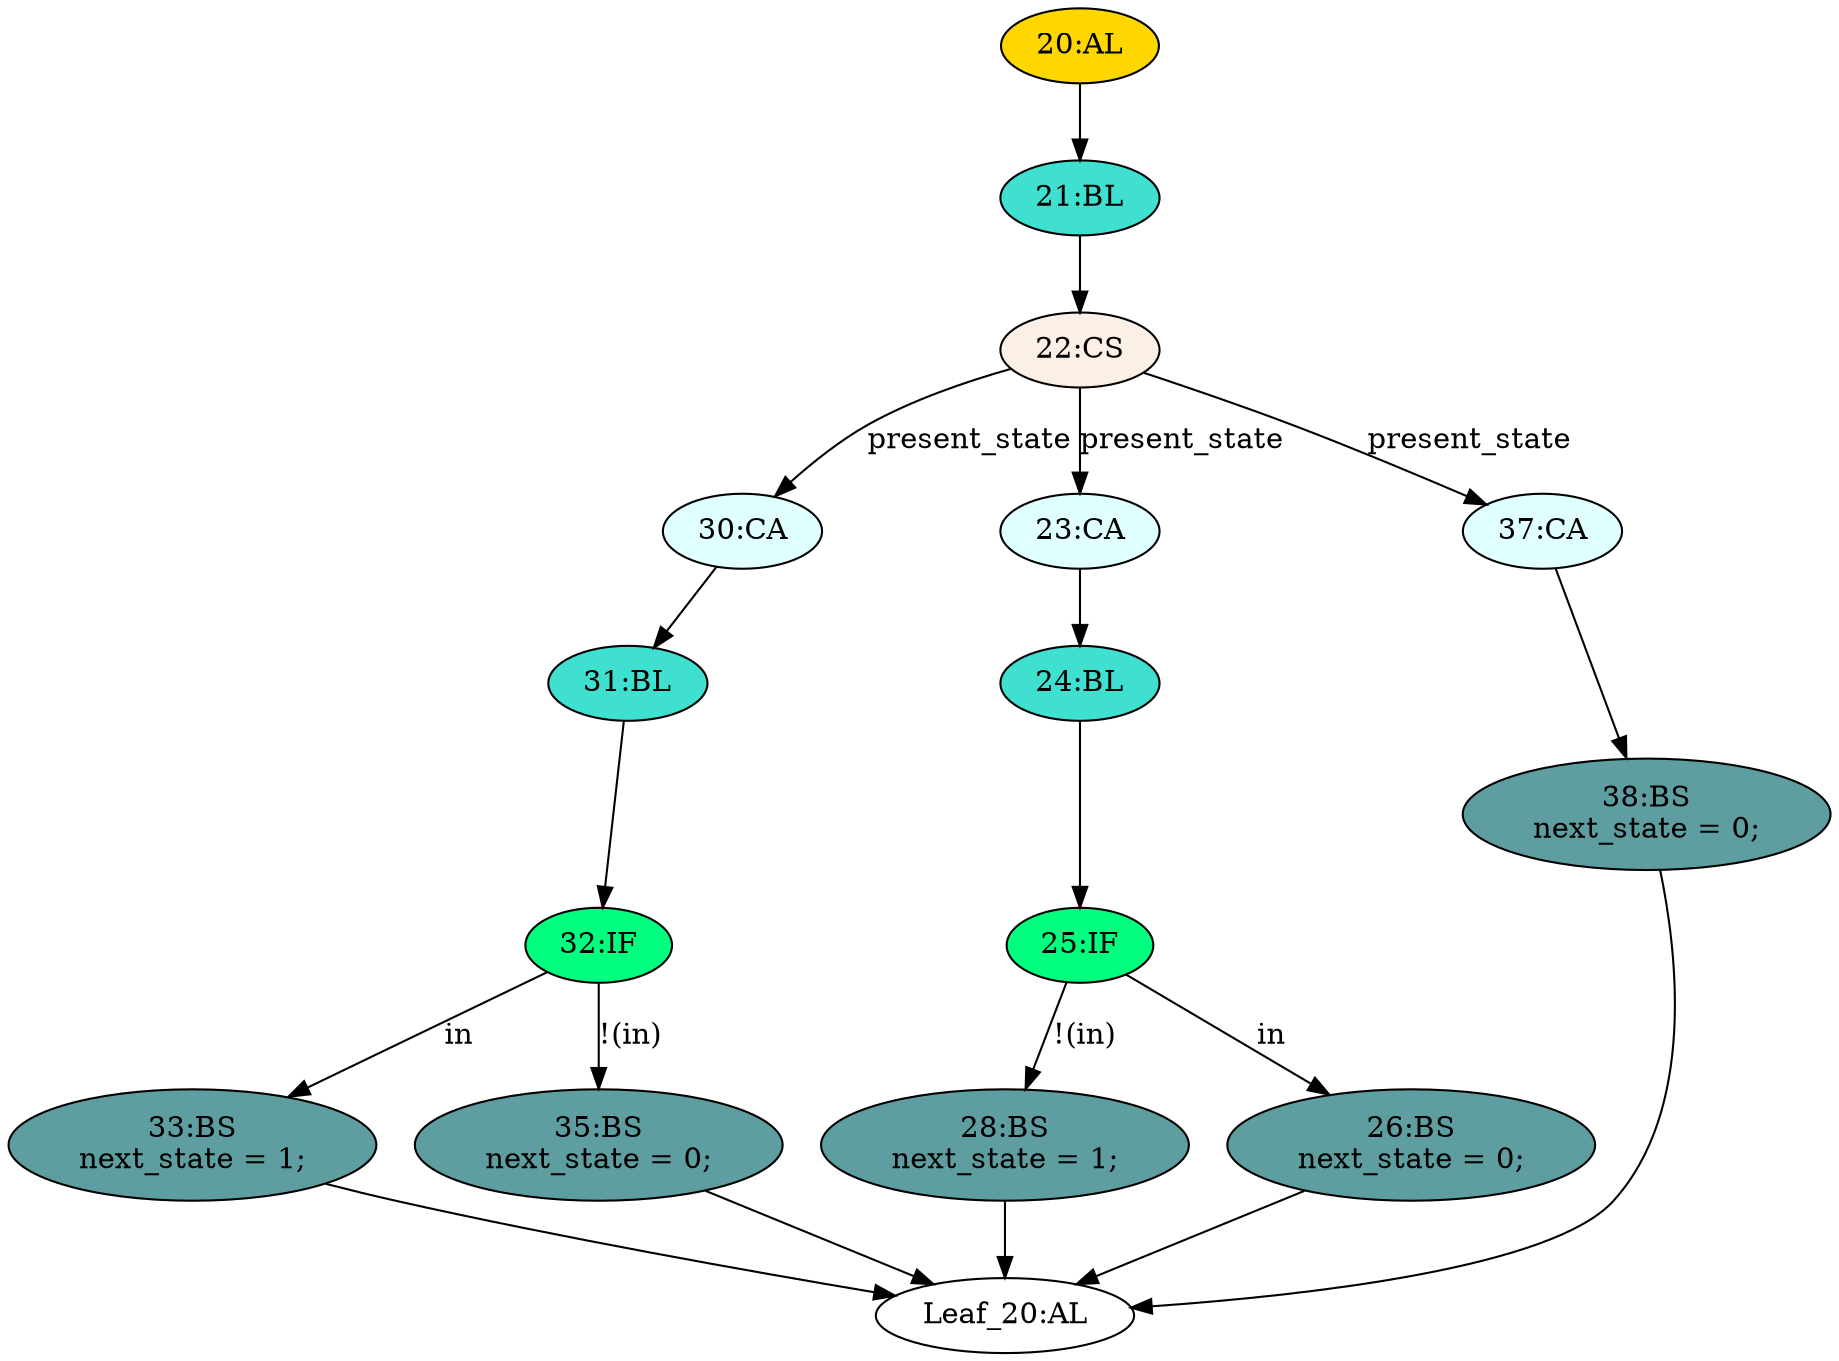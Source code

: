 strict digraph "" {
	node [label="\N"];
	"28:BS"	[ast="<pyverilog.vparser.ast.BlockingSubstitution object at 0x7f4cb64d7410>",
		fillcolor=cadetblue,
		label="28:BS
next_state = 1;",
		statements="[<pyverilog.vparser.ast.BlockingSubstitution object at 0x7f4cb64d7410>]",
		style=filled,
		typ=BlockingSubstitution];
	"Leaf_20:AL"	[def_var="['next_state']",
		label="Leaf_20:AL"];
	"28:BS" -> "Leaf_20:AL"	[cond="[]",
		lineno=None];
	"20:AL"	[ast="<pyverilog.vparser.ast.Always object at 0x7f4cb64d77d0>",
		clk_sens=False,
		fillcolor=gold,
		label="20:AL",
		sens="['present_state', 'in']",
		statements="[]",
		style=filled,
		typ=Always,
		use_var="['present_state', 'in']"];
	"21:BL"	[ast="<pyverilog.vparser.ast.Block object at 0x7f4cb64d7990>",
		fillcolor=turquoise,
		label="21:BL",
		statements="[]",
		style=filled,
		typ=Block];
	"20:AL" -> "21:BL"	[cond="[]",
		lineno=None];
	"24:BL"	[ast="<pyverilog.vparser.ast.Block object at 0x7f4cb64d7b10>",
		fillcolor=turquoise,
		label="24:BL",
		statements="[]",
		style=filled,
		typ=Block];
	"25:IF"	[ast="<pyverilog.vparser.ast.IfStatement object at 0x7f4cb64d7b50>",
		fillcolor=springgreen,
		label="25:IF",
		statements="[]",
		style=filled,
		typ=IfStatement];
	"24:BL" -> "25:IF"	[cond="[]",
		lineno=None];
	"30:CA"	[ast="<pyverilog.vparser.ast.Case object at 0x7f4cb64d7d90>",
		fillcolor=lightcyan,
		label="30:CA",
		statements="[]",
		style=filled,
		typ=Case];
	"31:BL"	[ast="<pyverilog.vparser.ast.Block object at 0x7f4cb64d7e10>",
		fillcolor=turquoise,
		label="31:BL",
		statements="[]",
		style=filled,
		typ=Block];
	"30:CA" -> "31:BL"	[cond="[]",
		lineno=None];
	"32:IF"	[ast="<pyverilog.vparser.ast.IfStatement object at 0x7f4cb64d7e50>",
		fillcolor=springgreen,
		label="32:IF",
		statements="[]",
		style=filled,
		typ=IfStatement];
	"31:BL" -> "32:IF"	[cond="[]",
		lineno=None];
	"33:BS"	[ast="<pyverilog.vparser.ast.BlockingSubstitution object at 0x7f4cb69eb190>",
		fillcolor=cadetblue,
		label="33:BS
next_state = 1;",
		statements="[<pyverilog.vparser.ast.BlockingSubstitution object at 0x7f4cb69eb190>]",
		style=filled,
		typ=BlockingSubstitution];
	"32:IF" -> "33:BS"	[cond="['in']",
		label=in,
		lineno=32];
	"35:BS"	[ast="<pyverilog.vparser.ast.BlockingSubstitution object at 0x7f4cb64d7e90>",
		fillcolor=cadetblue,
		label="35:BS
next_state = 0;",
		statements="[<pyverilog.vparser.ast.BlockingSubstitution object at 0x7f4cb64d7e90>]",
		style=filled,
		typ=BlockingSubstitution];
	"32:IF" -> "35:BS"	[cond="['in']",
		label="!(in)",
		lineno=32];
	"38:BS"	[ast="<pyverilog.vparser.ast.BlockingSubstitution object at 0x7f4cb64d7ed0>",
		fillcolor=cadetblue,
		label="38:BS
next_state = 0;",
		statements="[<pyverilog.vparser.ast.BlockingSubstitution object at 0x7f4cb64d7ed0>]",
		style=filled,
		typ=BlockingSubstitution];
	"38:BS" -> "Leaf_20:AL"	[cond="[]",
		lineno=None];
	"23:CA"	[ast="<pyverilog.vparser.ast.Case object at 0x7f4cb64d7a90>",
		fillcolor=lightcyan,
		label="23:CA",
		statements="[]",
		style=filled,
		typ=Case];
	"23:CA" -> "24:BL"	[cond="[]",
		lineno=None];
	"26:BS"	[ast="<pyverilog.vparser.ast.BlockingSubstitution object at 0x7f4cb64d7c10>",
		fillcolor=cadetblue,
		label="26:BS
next_state = 0;",
		statements="[<pyverilog.vparser.ast.BlockingSubstitution object at 0x7f4cb64d7c10>]",
		style=filled,
		typ=BlockingSubstitution];
	"26:BS" -> "Leaf_20:AL"	[cond="[]",
		lineno=None];
	"25:IF" -> "28:BS"	[cond="['in']",
		label="!(in)",
		lineno=25];
	"25:IF" -> "26:BS"	[cond="['in']",
		label=in,
		lineno=25];
	"22:CS"	[ast="<pyverilog.vparser.ast.CaseStatement object at 0x7f4cb64d79d0>",
		fillcolor=linen,
		label="22:CS",
		statements="[]",
		style=filled,
		typ=CaseStatement];
	"22:CS" -> "30:CA"	[cond="['present_state']",
		label=present_state,
		lineno=22];
	"22:CS" -> "23:CA"	[cond="['present_state']",
		label=present_state,
		lineno=22];
	"37:CA"	[ast="<pyverilog.vparser.ast.Case object at 0x7f4cb4d39110>",
		fillcolor=lightcyan,
		label="37:CA",
		statements="[]",
		style=filled,
		typ=Case];
	"22:CS" -> "37:CA"	[cond="['present_state']",
		label=present_state,
		lineno=22];
	"21:BL" -> "22:CS"	[cond="[]",
		lineno=None];
	"33:BS" -> "Leaf_20:AL"	[cond="[]",
		lineno=None];
	"37:CA" -> "38:BS"	[cond="[]",
		lineno=None];
	"35:BS" -> "Leaf_20:AL"	[cond="[]",
		lineno=None];
}
